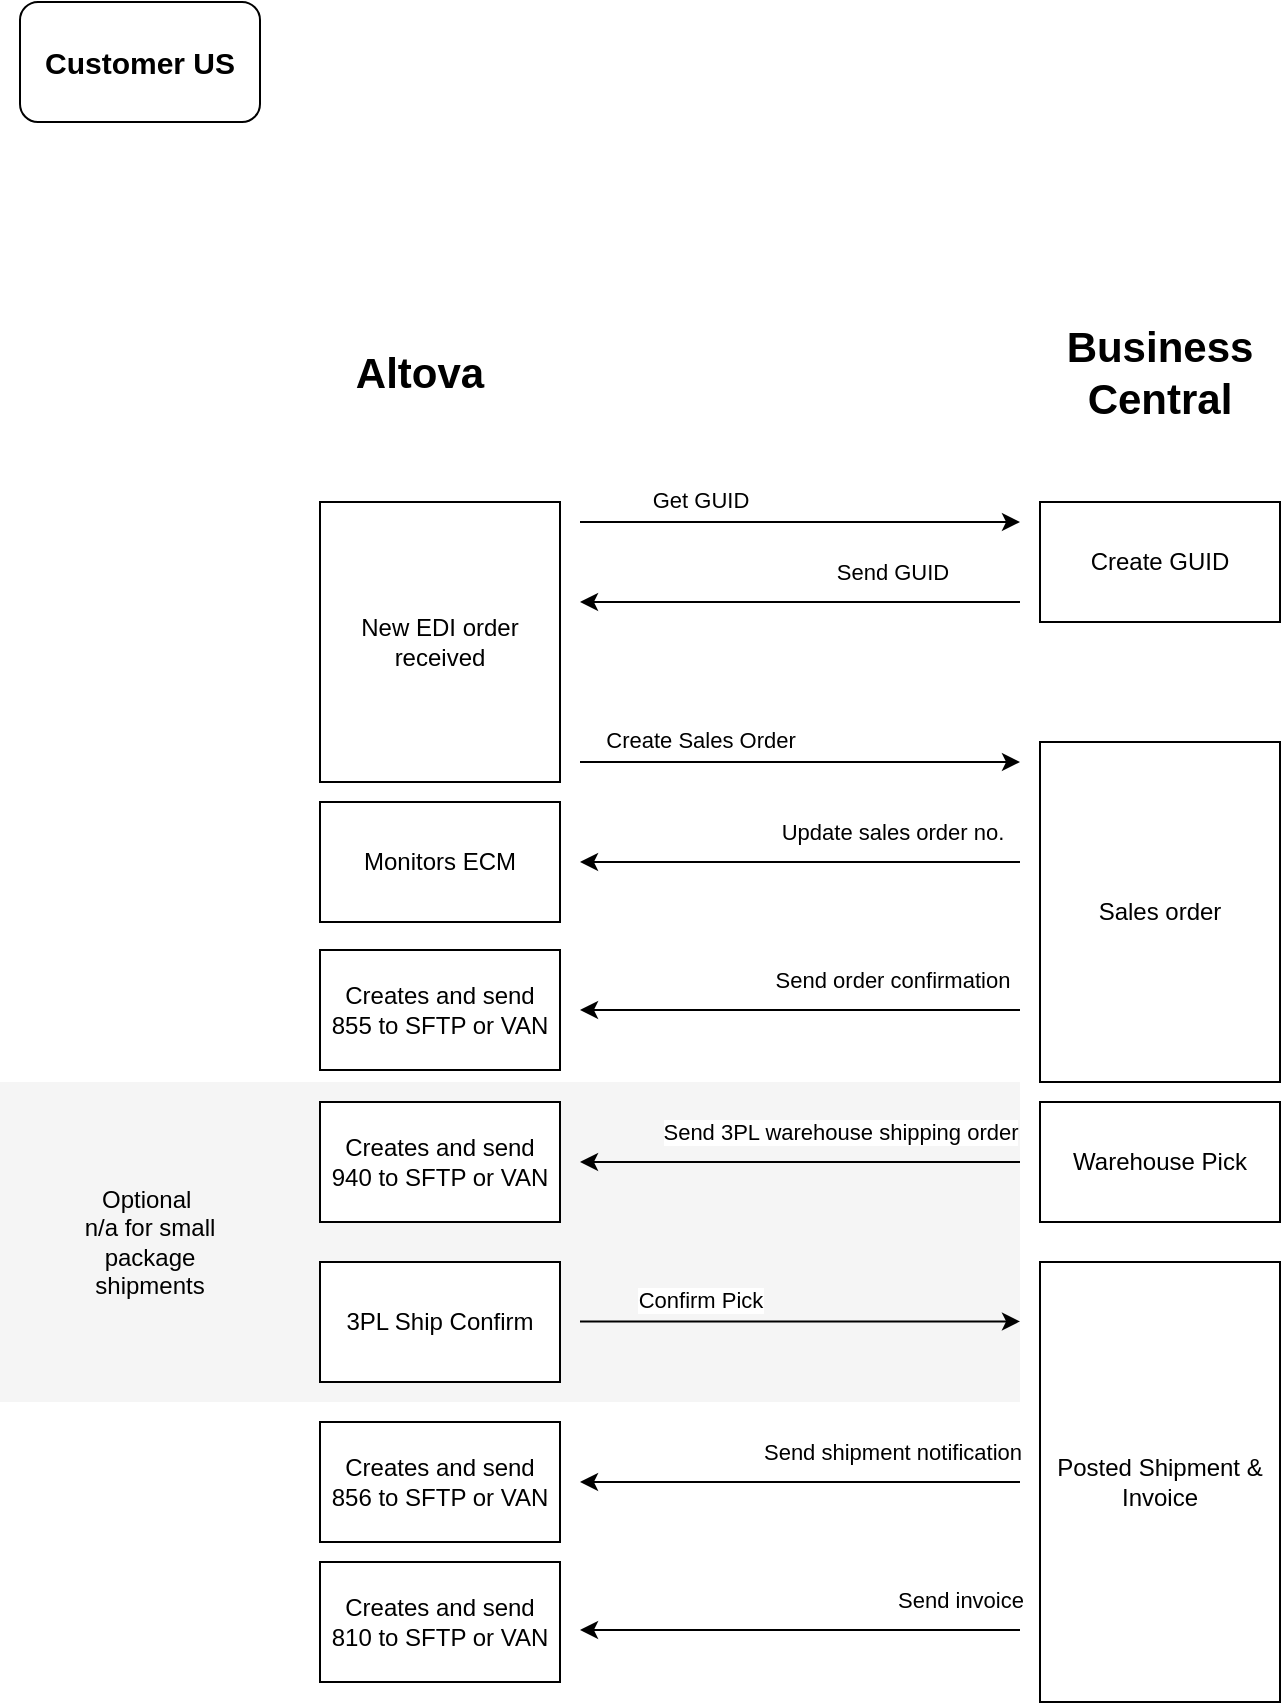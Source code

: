 <mxfile version="22.1.1" type="github" pages="2">
  <diagram name="EDI Customer US" id="ITsrPc8U3nd3HmOz6KBZ">
    <mxGraphModel dx="834" dy="505" grid="1" gridSize="10" guides="1" tooltips="1" connect="1" arrows="1" fold="1" page="1" pageScale="1" pageWidth="827" pageHeight="1169" math="0" shadow="0">
      <root>
        <mxCell id="0" />
        <mxCell id="1" parent="0" />
        <mxCell id="JtWlEISLe5lI5274EbQN-45" value="" style="rounded=0;whiteSpace=wrap;html=1;fillColor=#f5f5f5;fontColor=#333333;strokeColor=none;" vertex="1" parent="1">
          <mxGeometry x="50" y="590" width="510" height="160" as="geometry" />
        </mxCell>
        <mxCell id="JtWlEISLe5lI5274EbQN-3" value="" style="endArrow=classic;html=1;rounded=0;" edge="1" parent="1">
          <mxGeometry width="50" height="50" relative="1" as="geometry">
            <mxPoint x="340" y="310" as="sourcePoint" />
            <mxPoint x="560" y="310" as="targetPoint" />
          </mxGeometry>
        </mxCell>
        <mxCell id="JtWlEISLe5lI5274EbQN-4" value="Get GUID" style="edgeLabel;html=1;align=center;verticalAlign=middle;resizable=0;points=[];" vertex="1" connectable="0" parent="JtWlEISLe5lI5274EbQN-3">
          <mxGeometry x="-0.238" y="-2" relative="1" as="geometry">
            <mxPoint x="-24" y="-13" as="offset" />
          </mxGeometry>
        </mxCell>
        <mxCell id="JtWlEISLe5lI5274EbQN-8" value="" style="endArrow=classic;html=1;rounded=0;" edge="1" parent="1">
          <mxGeometry width="50" height="50" relative="1" as="geometry">
            <mxPoint x="560" y="350" as="sourcePoint" />
            <mxPoint x="340" y="350" as="targetPoint" />
          </mxGeometry>
        </mxCell>
        <mxCell id="JtWlEISLe5lI5274EbQN-9" value="Send GUID" style="edgeLabel;html=1;align=center;verticalAlign=middle;resizable=0;points=[];" vertex="1" connectable="0" parent="JtWlEISLe5lI5274EbQN-8">
          <mxGeometry x="-0.238" y="-2" relative="1" as="geometry">
            <mxPoint x="20" y="-13" as="offset" />
          </mxGeometry>
        </mxCell>
        <mxCell id="JtWlEISLe5lI5274EbQN-10" value="" style="endArrow=classic;html=1;rounded=0;" edge="1" parent="1">
          <mxGeometry width="50" height="50" relative="1" as="geometry">
            <mxPoint x="340" y="430" as="sourcePoint" />
            <mxPoint x="560" y="430" as="targetPoint" />
          </mxGeometry>
        </mxCell>
        <mxCell id="JtWlEISLe5lI5274EbQN-11" value="Create Sales Order" style="edgeLabel;html=1;align=center;verticalAlign=middle;resizable=0;points=[];" vertex="1" connectable="0" parent="JtWlEISLe5lI5274EbQN-10">
          <mxGeometry x="-0.238" y="-2" relative="1" as="geometry">
            <mxPoint x="-24" y="-13" as="offset" />
          </mxGeometry>
        </mxCell>
        <mxCell id="JtWlEISLe5lI5274EbQN-12" value="" style="endArrow=classic;html=1;rounded=0;" edge="1" parent="1">
          <mxGeometry width="50" height="50" relative="1" as="geometry">
            <mxPoint x="560" y="480" as="sourcePoint" />
            <mxPoint x="340" y="480" as="targetPoint" />
          </mxGeometry>
        </mxCell>
        <mxCell id="JtWlEISLe5lI5274EbQN-13" value="Update sales order no." style="edgeLabel;html=1;align=center;verticalAlign=middle;resizable=0;points=[];" vertex="1" connectable="0" parent="JtWlEISLe5lI5274EbQN-12">
          <mxGeometry x="-0.238" y="-2" relative="1" as="geometry">
            <mxPoint x="20" y="-13" as="offset" />
          </mxGeometry>
        </mxCell>
        <mxCell id="JtWlEISLe5lI5274EbQN-14" value="" style="endArrow=classic;html=1;rounded=0;" edge="1" parent="1">
          <mxGeometry width="50" height="50" relative="1" as="geometry">
            <mxPoint x="560" y="554" as="sourcePoint" />
            <mxPoint x="340" y="554" as="targetPoint" />
          </mxGeometry>
        </mxCell>
        <mxCell id="JtWlEISLe5lI5274EbQN-15" value="Send order confirmation" style="edgeLabel;html=1;align=center;verticalAlign=middle;resizable=0;points=[];" vertex="1" connectable="0" parent="JtWlEISLe5lI5274EbQN-14">
          <mxGeometry x="-0.238" y="-2" relative="1" as="geometry">
            <mxPoint x="20" y="-13" as="offset" />
          </mxGeometry>
        </mxCell>
        <mxCell id="JtWlEISLe5lI5274EbQN-16" value="Create GUID" style="rounded=0;whiteSpace=wrap;html=1;" vertex="1" parent="1">
          <mxGeometry x="570" y="300" width="120" height="60" as="geometry" />
        </mxCell>
        <mxCell id="JtWlEISLe5lI5274EbQN-17" value="Sales order" style="rounded=0;whiteSpace=wrap;html=1;" vertex="1" parent="1">
          <mxGeometry x="570" y="420" width="120" height="170" as="geometry" />
        </mxCell>
        <mxCell id="JtWlEISLe5lI5274EbQN-22" value="New EDI order received" style="rounded=0;whiteSpace=wrap;html=1;" vertex="1" parent="1">
          <mxGeometry x="210" y="300" width="120" height="140" as="geometry" />
        </mxCell>
        <mxCell id="JtWlEISLe5lI5274EbQN-23" value="Creates and send 855 to SFTP or VAN" style="rounded=0;whiteSpace=wrap;html=1;" vertex="1" parent="1">
          <mxGeometry x="210" y="524" width="120" height="60" as="geometry" />
        </mxCell>
        <mxCell id="JtWlEISLe5lI5274EbQN-24" value="Altova" style="text;html=1;strokeColor=none;fillColor=none;align=center;verticalAlign=middle;whiteSpace=wrap;rounded=0;fontSize=21;fontStyle=1" vertex="1" parent="1">
          <mxGeometry x="230" y="220" width="60" height="30" as="geometry" />
        </mxCell>
        <mxCell id="JtWlEISLe5lI5274EbQN-25" value="Business Central" style="text;html=1;strokeColor=none;fillColor=none;align=center;verticalAlign=middle;whiteSpace=wrap;rounded=0;fontSize=21;fontStyle=1" vertex="1" parent="1">
          <mxGeometry x="600" y="220" width="60" height="30" as="geometry" />
        </mxCell>
        <mxCell id="JtWlEISLe5lI5274EbQN-26" value="Monitors ECM" style="rounded=0;whiteSpace=wrap;html=1;" vertex="1" parent="1">
          <mxGeometry x="210" y="450" width="120" height="60" as="geometry" />
        </mxCell>
        <mxCell id="JtWlEISLe5lI5274EbQN-27" value="" style="endArrow=classic;html=1;rounded=0;" edge="1" parent="1">
          <mxGeometry width="50" height="50" relative="1" as="geometry">
            <mxPoint x="560" y="630" as="sourcePoint" />
            <mxPoint x="340" y="630" as="targetPoint" />
          </mxGeometry>
        </mxCell>
        <mxCell id="JtWlEISLe5lI5274EbQN-28" value="Send 3PL warehouse shipping order" style="edgeLabel;html=1;align=center;verticalAlign=middle;resizable=0;points=[];" vertex="1" connectable="0" parent="JtWlEISLe5lI5274EbQN-27">
          <mxGeometry x="-0.238" y="-2" relative="1" as="geometry">
            <mxPoint x="-6" y="-13" as="offset" />
          </mxGeometry>
        </mxCell>
        <mxCell id="JtWlEISLe5lI5274EbQN-29" value="Creates and send 940 to SFTP or VAN" style="rounded=0;whiteSpace=wrap;html=1;" vertex="1" parent="1">
          <mxGeometry x="210" y="600" width="120" height="60" as="geometry" />
        </mxCell>
        <mxCell id="JtWlEISLe5lI5274EbQN-30" value="Warehouse Pick" style="rounded=0;whiteSpace=wrap;html=1;" vertex="1" parent="1">
          <mxGeometry x="570" y="600" width="120" height="60" as="geometry" />
        </mxCell>
        <mxCell id="JtWlEISLe5lI5274EbQN-31" value="3PL Ship Confirm" style="rounded=0;whiteSpace=wrap;html=1;" vertex="1" parent="1">
          <mxGeometry x="210" y="680" width="120" height="60" as="geometry" />
        </mxCell>
        <mxCell id="JtWlEISLe5lI5274EbQN-32" value="Posted Shipment &amp;amp; Invoice" style="rounded=0;whiteSpace=wrap;html=1;" vertex="1" parent="1">
          <mxGeometry x="570" y="680" width="120" height="220" as="geometry" />
        </mxCell>
        <mxCell id="JtWlEISLe5lI5274EbQN-33" value="" style="endArrow=classic;html=1;rounded=0;" edge="1" parent="1">
          <mxGeometry width="50" height="50" relative="1" as="geometry">
            <mxPoint x="340" y="709.71" as="sourcePoint" />
            <mxPoint x="560" y="709.71" as="targetPoint" />
          </mxGeometry>
        </mxCell>
        <mxCell id="JtWlEISLe5lI5274EbQN-34" value="Confirm Pick" style="edgeLabel;html=1;align=center;verticalAlign=middle;resizable=0;points=[];" vertex="1" connectable="0" parent="JtWlEISLe5lI5274EbQN-33">
          <mxGeometry x="-0.238" y="-2" relative="1" as="geometry">
            <mxPoint x="-24" y="-13" as="offset" />
          </mxGeometry>
        </mxCell>
        <mxCell id="JtWlEISLe5lI5274EbQN-37" value="" style="endArrow=classic;html=1;rounded=0;" edge="1" parent="1">
          <mxGeometry width="50" height="50" relative="1" as="geometry">
            <mxPoint x="560" y="790" as="sourcePoint" />
            <mxPoint x="340" y="790" as="targetPoint" />
          </mxGeometry>
        </mxCell>
        <mxCell id="JtWlEISLe5lI5274EbQN-38" value="Send shipment notification" style="edgeLabel;html=1;align=center;verticalAlign=middle;resizable=0;points=[];" vertex="1" connectable="0" parent="JtWlEISLe5lI5274EbQN-37">
          <mxGeometry x="-0.238" y="-2" relative="1" as="geometry">
            <mxPoint x="20" y="-13" as="offset" />
          </mxGeometry>
        </mxCell>
        <mxCell id="JtWlEISLe5lI5274EbQN-39" value="" style="endArrow=classic;html=1;rounded=0;" edge="1" parent="1">
          <mxGeometry width="50" height="50" relative="1" as="geometry">
            <mxPoint x="560" y="864" as="sourcePoint" />
            <mxPoint x="340" y="864" as="targetPoint" />
          </mxGeometry>
        </mxCell>
        <mxCell id="JtWlEISLe5lI5274EbQN-40" value="Send invoice" style="edgeLabel;html=1;align=center;verticalAlign=middle;resizable=0;points=[];" vertex="1" connectable="0" parent="JtWlEISLe5lI5274EbQN-39">
          <mxGeometry x="-0.238" y="-2" relative="1" as="geometry">
            <mxPoint x="54" y="-13" as="offset" />
          </mxGeometry>
        </mxCell>
        <mxCell id="JtWlEISLe5lI5274EbQN-41" value="Creates and send 856 to SFTP or VAN" style="rounded=0;whiteSpace=wrap;html=1;" vertex="1" parent="1">
          <mxGeometry x="210" y="760" width="120" height="60" as="geometry" />
        </mxCell>
        <mxCell id="JtWlEISLe5lI5274EbQN-42" value="Creates and send 810 to SFTP or VAN" style="rounded=0;whiteSpace=wrap;html=1;" vertex="1" parent="1">
          <mxGeometry x="210" y="830" width="120" height="60" as="geometry" />
        </mxCell>
        <mxCell id="JtWlEISLe5lI5274EbQN-44" value="&lt;b&gt;&lt;font style=&quot;font-size: 15px;&quot;&gt;Customer US&lt;/font&gt;&lt;/b&gt;" style="rounded=1;whiteSpace=wrap;html=1;" vertex="1" parent="1">
          <mxGeometry x="60" y="50" width="120" height="60" as="geometry" />
        </mxCell>
        <mxCell id="JtWlEISLe5lI5274EbQN-46" value="Optional&amp;nbsp;&lt;br&gt;n/a for small package shipments" style="text;html=1;strokeColor=none;fillColor=none;align=center;verticalAlign=middle;whiteSpace=wrap;rounded=0;" vertex="1" parent="1">
          <mxGeometry x="80" y="625" width="90" height="90" as="geometry" />
        </mxCell>
      </root>
    </mxGraphModel>
  </diagram>
  <diagram id="KZDfWA0T3XtM2lGo0jat" name="Manual Orders Customer US">
    <mxGraphModel dx="1042" dy="631" grid="1" gridSize="10" guides="1" tooltips="1" connect="1" arrows="1" fold="1" page="1" pageScale="1" pageWidth="827" pageHeight="1169" math="0" shadow="0">
      <root>
        <mxCell id="0" />
        <mxCell id="1" parent="0" />
        <mxCell id="5Jw9zOcu6eq8JcdrAUl5-1" value="Altova" style="text;html=1;strokeColor=none;fillColor=none;align=center;verticalAlign=middle;whiteSpace=wrap;rounded=0;fontSize=21;fontStyle=1" vertex="1" parent="1">
          <mxGeometry x="230" y="220" width="60" height="30" as="geometry" />
        </mxCell>
        <mxCell id="5Jw9zOcu6eq8JcdrAUl5-2" value="Business Central" style="text;html=1;strokeColor=none;fillColor=none;align=center;verticalAlign=middle;whiteSpace=wrap;rounded=0;fontSize=21;fontStyle=1" vertex="1" parent="1">
          <mxGeometry x="600" y="220" width="60" height="30" as="geometry" />
        </mxCell>
        <mxCell id="5Jw9zOcu6eq8JcdrAUl5-3" value="&lt;b&gt;&lt;font style=&quot;font-size: 15px;&quot;&gt;Customer US&lt;/font&gt;&lt;/b&gt;" style="rounded=1;whiteSpace=wrap;html=1;" vertex="1" parent="1">
          <mxGeometry x="60" y="50" width="120" height="60" as="geometry" />
        </mxCell>
      </root>
    </mxGraphModel>
  </diagram>
</mxfile>
